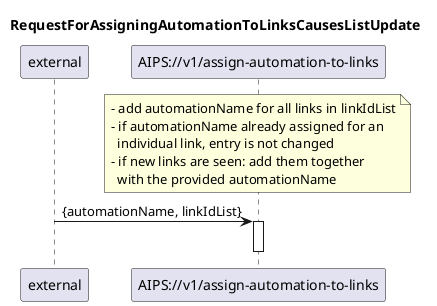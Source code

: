 @startuml 101_assignAutomationToLinks
skinparam responseMessageBelowArrow true

title
RequestForAssigningAutomationToLinksCausesListUpdate
end title

participant "external" as requestor
participant "AIPS://v1/assign-automation-to-links" as assignAutomation

note over assignAutomation
- add automationName for all links in linkIdList
- if automationName already assigned for an 
  individual link, entry is not changed
- if new links are seen: add them together 
  with the provided automationName 
end note
requestor -> assignAutomation: {automationName, linkIdList}
activate assignAutomation

deactivate assignAutomation

@enduml